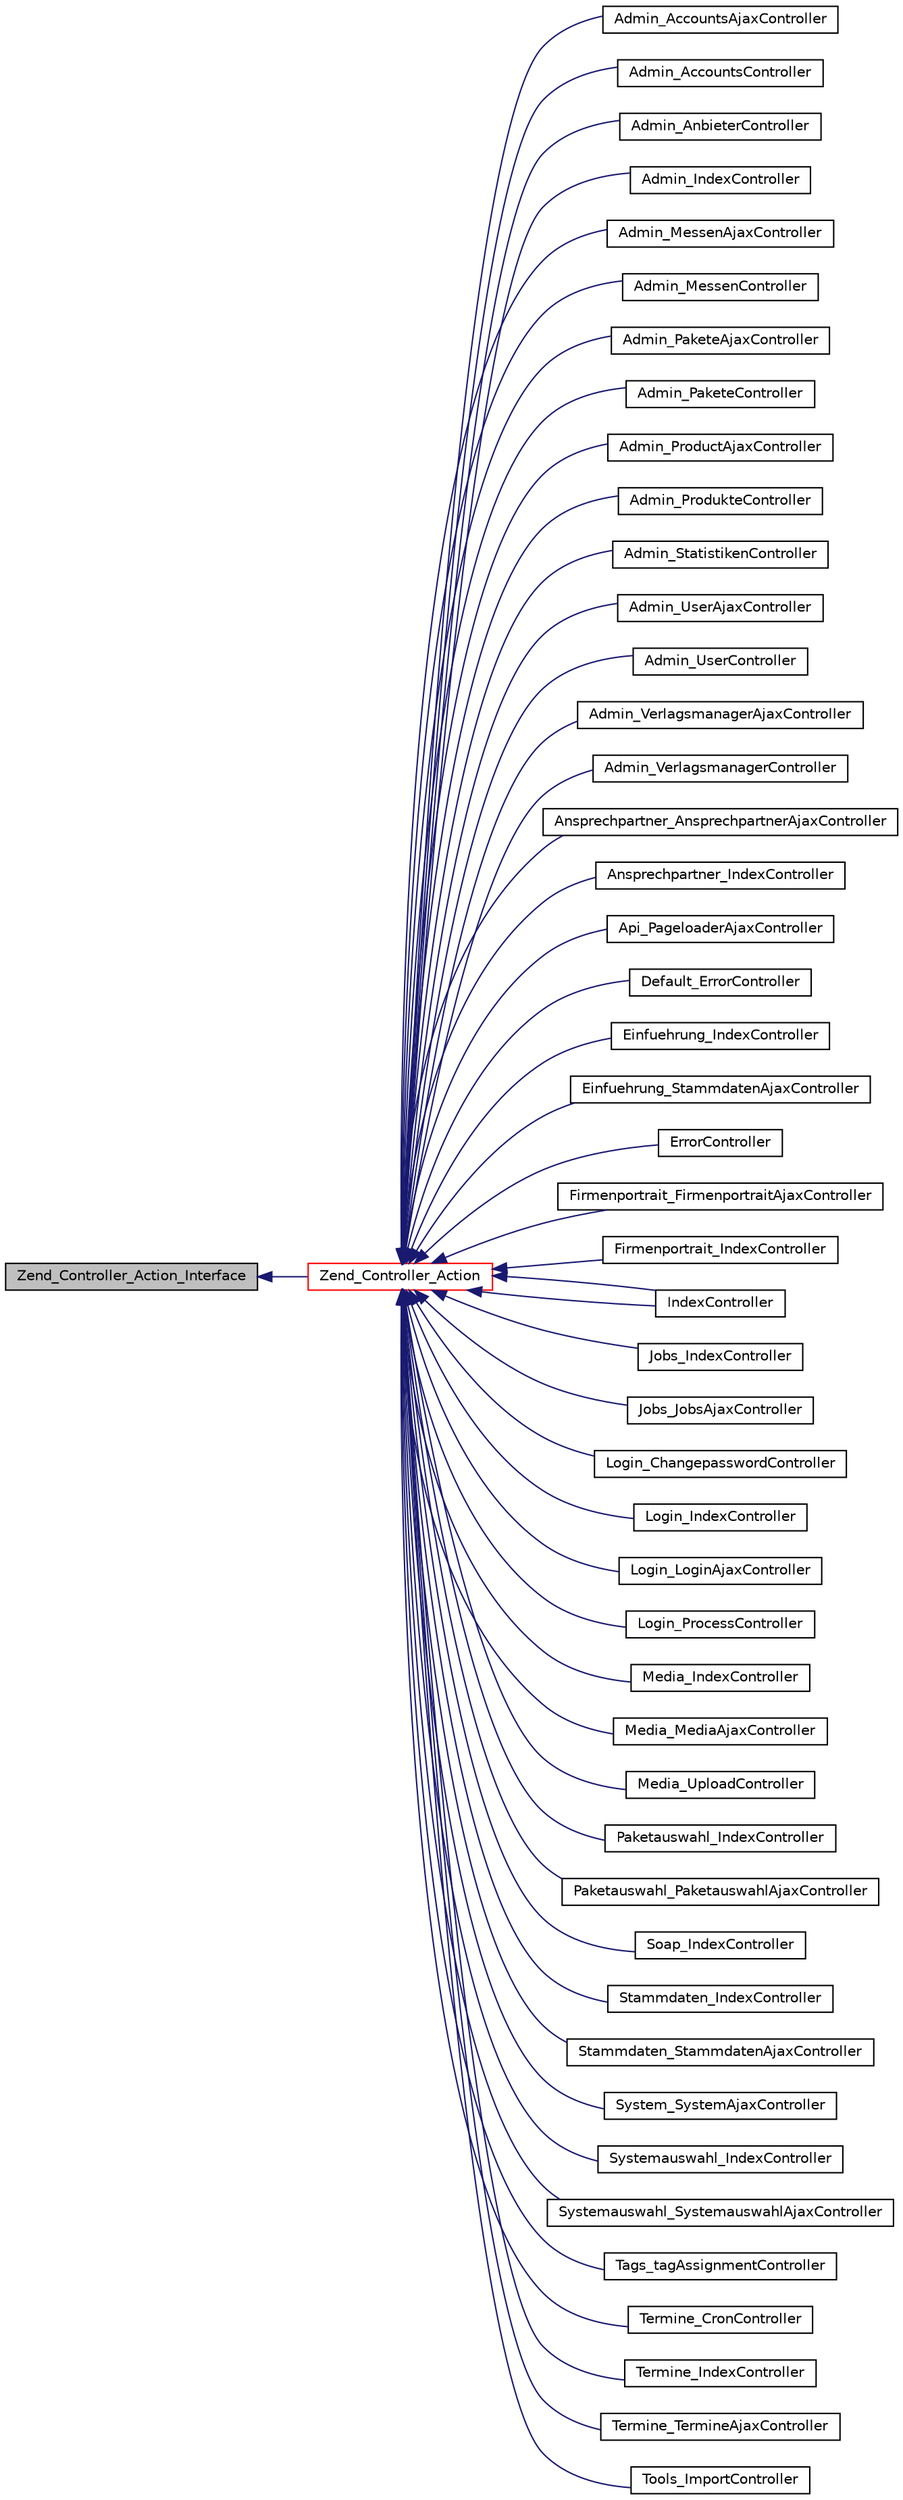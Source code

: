 digraph G
{
  edge [fontname="Helvetica",fontsize="10",labelfontname="Helvetica",labelfontsize="10"];
  node [fontname="Helvetica",fontsize="10",shape=record];
  rankdir="LR";
  Node1 [label="Zend_Controller_Action_Interface",height=0.2,width=0.4,color="black", fillcolor="grey75", style="filled" fontcolor="black"];
  Node1 -> Node2 [dir="back",color="midnightblue",fontsize="10",style="solid",fontname="Helvetica"];
  Node2 [label="Zend_Controller_Action",height=0.2,width=0.4,color="red", fillcolor="white", style="filled",URL="$class_zend___controller___action.html"];
  Node2 -> Node3 [dir="back",color="midnightblue",fontsize="10",style="solid",fontname="Helvetica"];
  Node3 [label="Admin_AccountsAjaxController",height=0.2,width=0.4,color="black", fillcolor="white", style="filled",URL="$class_admin___accounts_ajax_controller.html"];
  Node2 -> Node4 [dir="back",color="midnightblue",fontsize="10",style="solid",fontname="Helvetica"];
  Node4 [label="Admin_AccountsController",height=0.2,width=0.4,color="black", fillcolor="white", style="filled",URL="$class_admin___accounts_controller.html"];
  Node2 -> Node5 [dir="back",color="midnightblue",fontsize="10",style="solid",fontname="Helvetica"];
  Node5 [label="Admin_AnbieterController",height=0.2,width=0.4,color="black", fillcolor="white", style="filled",URL="$class_admin___anbieter_controller.html"];
  Node2 -> Node6 [dir="back",color="midnightblue",fontsize="10",style="solid",fontname="Helvetica"];
  Node6 [label="Admin_IndexController",height=0.2,width=0.4,color="black", fillcolor="white", style="filled",URL="$class_admin___index_controller.html"];
  Node2 -> Node7 [dir="back",color="midnightblue",fontsize="10",style="solid",fontname="Helvetica"];
  Node7 [label="Admin_MessenAjaxController",height=0.2,width=0.4,color="black", fillcolor="white", style="filled",URL="$class_admin___messen_ajax_controller.html"];
  Node2 -> Node8 [dir="back",color="midnightblue",fontsize="10",style="solid",fontname="Helvetica"];
  Node8 [label="Admin_MessenController",height=0.2,width=0.4,color="black", fillcolor="white", style="filled",URL="$class_admin___messen_controller.html"];
  Node2 -> Node9 [dir="back",color="midnightblue",fontsize="10",style="solid",fontname="Helvetica"];
  Node9 [label="Admin_PaketeAjaxController",height=0.2,width=0.4,color="black", fillcolor="white", style="filled",URL="$class_admin___pakete_ajax_controller.html"];
  Node2 -> Node10 [dir="back",color="midnightblue",fontsize="10",style="solid",fontname="Helvetica"];
  Node10 [label="Admin_PaketeController",height=0.2,width=0.4,color="black", fillcolor="white", style="filled",URL="$class_admin___pakete_controller.html"];
  Node2 -> Node11 [dir="back",color="midnightblue",fontsize="10",style="solid",fontname="Helvetica"];
  Node11 [label="Admin_ProductAjaxController",height=0.2,width=0.4,color="black", fillcolor="white", style="filled",URL="$class_admin___product_ajax_controller.html"];
  Node2 -> Node12 [dir="back",color="midnightblue",fontsize="10",style="solid",fontname="Helvetica"];
  Node12 [label="Admin_ProdukteController",height=0.2,width=0.4,color="black", fillcolor="white", style="filled",URL="$class_admin___produkte_controller.html"];
  Node2 -> Node13 [dir="back",color="midnightblue",fontsize="10",style="solid",fontname="Helvetica"];
  Node13 [label="Admin_StatistikenController",height=0.2,width=0.4,color="black", fillcolor="white", style="filled",URL="$class_admin___statistiken_controller.html"];
  Node2 -> Node14 [dir="back",color="midnightblue",fontsize="10",style="solid",fontname="Helvetica"];
  Node14 [label="Admin_UserAjaxController",height=0.2,width=0.4,color="black", fillcolor="white", style="filled",URL="$class_admin___user_ajax_controller.html"];
  Node2 -> Node15 [dir="back",color="midnightblue",fontsize="10",style="solid",fontname="Helvetica"];
  Node15 [label="Admin_UserController",height=0.2,width=0.4,color="black", fillcolor="white", style="filled",URL="$class_admin___user_controller.html"];
  Node2 -> Node16 [dir="back",color="midnightblue",fontsize="10",style="solid",fontname="Helvetica"];
  Node16 [label="Admin_VerlagsmanagerAjaxController",height=0.2,width=0.4,color="black", fillcolor="white", style="filled",URL="$class_admin___verlagsmanager_ajax_controller.html"];
  Node2 -> Node17 [dir="back",color="midnightblue",fontsize="10",style="solid",fontname="Helvetica"];
  Node17 [label="Admin_VerlagsmanagerController",height=0.2,width=0.4,color="black", fillcolor="white", style="filled",URL="$class_admin___verlagsmanager_controller.html"];
  Node2 -> Node18 [dir="back",color="midnightblue",fontsize="10",style="solid",fontname="Helvetica"];
  Node18 [label="Ansprechpartner_AnsprechpartnerAjaxController",height=0.2,width=0.4,color="black", fillcolor="white", style="filled",URL="$class_ansprechpartner___ansprechpartner_ajax_controller.html"];
  Node2 -> Node19 [dir="back",color="midnightblue",fontsize="10",style="solid",fontname="Helvetica"];
  Node19 [label="Ansprechpartner_IndexController",height=0.2,width=0.4,color="black", fillcolor="white", style="filled",URL="$class_ansprechpartner___index_controller.html"];
  Node2 -> Node20 [dir="back",color="midnightblue",fontsize="10",style="solid",fontname="Helvetica"];
  Node20 [label="Api_PageloaderAjaxController",height=0.2,width=0.4,color="black", fillcolor="white", style="filled",URL="$class_api___pageloader_ajax_controller.html"];
  Node2 -> Node21 [dir="back",color="midnightblue",fontsize="10",style="solid",fontname="Helvetica"];
  Node21 [label="Default_ErrorController",height=0.2,width=0.4,color="black", fillcolor="white", style="filled",URL="$class_default___error_controller.html"];
  Node2 -> Node22 [dir="back",color="midnightblue",fontsize="10",style="solid",fontname="Helvetica"];
  Node22 [label="Einfuehrung_IndexController",height=0.2,width=0.4,color="black", fillcolor="white", style="filled",URL="$class_einfuehrung___index_controller.html"];
  Node2 -> Node23 [dir="back",color="midnightblue",fontsize="10",style="solid",fontname="Helvetica"];
  Node23 [label="Einfuehrung_StammdatenAjaxController",height=0.2,width=0.4,color="black", fillcolor="white", style="filled",URL="$class_einfuehrung___stammdaten_ajax_controller.html"];
  Node2 -> Node24 [dir="back",color="midnightblue",fontsize="10",style="solid",fontname="Helvetica"];
  Node24 [label="ErrorController",height=0.2,width=0.4,color="black", fillcolor="white", style="filled",URL="$class_error_controller.html"];
  Node2 -> Node25 [dir="back",color="midnightblue",fontsize="10",style="solid",fontname="Helvetica"];
  Node25 [label="Firmenportrait_FirmenportraitAjaxController",height=0.2,width=0.4,color="black", fillcolor="white", style="filled",URL="$class_firmenportrait___firmenportrait_ajax_controller.html"];
  Node2 -> Node26 [dir="back",color="midnightblue",fontsize="10",style="solid",fontname="Helvetica"];
  Node26 [label="Firmenportrait_IndexController",height=0.2,width=0.4,color="black", fillcolor="white", style="filled",URL="$class_firmenportrait___index_controller.html"];
  Node2 -> Node27 [dir="back",color="midnightblue",fontsize="10",style="solid",fontname="Helvetica"];
  Node27 [label="IndexController",height=0.2,width=0.4,color="black", fillcolor="white", style="filled",URL="$class_index_controller.html"];
  Node2 -> Node27 [dir="back",color="midnightblue",fontsize="10",style="solid",fontname="Helvetica"];
  Node2 -> Node28 [dir="back",color="midnightblue",fontsize="10",style="solid",fontname="Helvetica"];
  Node28 [label="Jobs_IndexController",height=0.2,width=0.4,color="black", fillcolor="white", style="filled",URL="$class_jobs___index_controller.html"];
  Node2 -> Node29 [dir="back",color="midnightblue",fontsize="10",style="solid",fontname="Helvetica"];
  Node29 [label="Jobs_JobsAjaxController",height=0.2,width=0.4,color="black", fillcolor="white", style="filled",URL="$class_jobs___jobs_ajax_controller.html"];
  Node2 -> Node30 [dir="back",color="midnightblue",fontsize="10",style="solid",fontname="Helvetica"];
  Node30 [label="Login_ChangepasswordController",height=0.2,width=0.4,color="black", fillcolor="white", style="filled",URL="$class_login___changepassword_controller.html"];
  Node2 -> Node31 [dir="back",color="midnightblue",fontsize="10",style="solid",fontname="Helvetica"];
  Node31 [label="Login_IndexController",height=0.2,width=0.4,color="black", fillcolor="white", style="filled",URL="$class_login___index_controller.html"];
  Node2 -> Node32 [dir="back",color="midnightblue",fontsize="10",style="solid",fontname="Helvetica"];
  Node32 [label="Login_LoginAjaxController",height=0.2,width=0.4,color="black", fillcolor="white", style="filled",URL="$class_login___login_ajax_controller.html"];
  Node2 -> Node33 [dir="back",color="midnightblue",fontsize="10",style="solid",fontname="Helvetica"];
  Node33 [label="Login_ProcessController",height=0.2,width=0.4,color="black", fillcolor="white", style="filled",URL="$class_login___process_controller.html"];
  Node2 -> Node34 [dir="back",color="midnightblue",fontsize="10",style="solid",fontname="Helvetica"];
  Node34 [label="Media_IndexController",height=0.2,width=0.4,color="black", fillcolor="white", style="filled",URL="$class_media___index_controller.html"];
  Node2 -> Node35 [dir="back",color="midnightblue",fontsize="10",style="solid",fontname="Helvetica"];
  Node35 [label="Media_MediaAjaxController",height=0.2,width=0.4,color="black", fillcolor="white", style="filled",URL="$class_media___media_ajax_controller.html"];
  Node2 -> Node36 [dir="back",color="midnightblue",fontsize="10",style="solid",fontname="Helvetica"];
  Node36 [label="Media_UploadController",height=0.2,width=0.4,color="black", fillcolor="white", style="filled",URL="$class_media___upload_controller.html"];
  Node2 -> Node37 [dir="back",color="midnightblue",fontsize="10",style="solid",fontname="Helvetica"];
  Node37 [label="Paketauswahl_IndexController",height=0.2,width=0.4,color="black", fillcolor="white", style="filled",URL="$class_paketauswahl___index_controller.html"];
  Node2 -> Node38 [dir="back",color="midnightblue",fontsize="10",style="solid",fontname="Helvetica"];
  Node38 [label="Paketauswahl_PaketauswahlAjaxController",height=0.2,width=0.4,color="black", fillcolor="white", style="filled",URL="$class_paketauswahl___paketauswahl_ajax_controller.html"];
  Node2 -> Node39 [dir="back",color="midnightblue",fontsize="10",style="solid",fontname="Helvetica"];
  Node39 [label="Soap_IndexController",height=0.2,width=0.4,color="black", fillcolor="white", style="filled",URL="$class_soap___index_controller.html"];
  Node2 -> Node40 [dir="back",color="midnightblue",fontsize="10",style="solid",fontname="Helvetica"];
  Node40 [label="Stammdaten_IndexController",height=0.2,width=0.4,color="black", fillcolor="white", style="filled",URL="$class_stammdaten___index_controller.html"];
  Node2 -> Node41 [dir="back",color="midnightblue",fontsize="10",style="solid",fontname="Helvetica"];
  Node41 [label="Stammdaten_StammdatenAjaxController",height=0.2,width=0.4,color="black", fillcolor="white", style="filled",URL="$class_stammdaten___stammdaten_ajax_controller.html"];
  Node2 -> Node42 [dir="back",color="midnightblue",fontsize="10",style="solid",fontname="Helvetica"];
  Node42 [label="System_SystemAjaxController",height=0.2,width=0.4,color="black", fillcolor="white", style="filled",URL="$class_system___system_ajax_controller.html"];
  Node2 -> Node43 [dir="back",color="midnightblue",fontsize="10",style="solid",fontname="Helvetica"];
  Node43 [label="Systemauswahl_IndexController",height=0.2,width=0.4,color="black", fillcolor="white", style="filled",URL="$class_systemauswahl___index_controller.html"];
  Node2 -> Node44 [dir="back",color="midnightblue",fontsize="10",style="solid",fontname="Helvetica"];
  Node44 [label="Systemauswahl_SystemauswahlAjaxController",height=0.2,width=0.4,color="black", fillcolor="white", style="filled",URL="$class_systemauswahl___systemauswahl_ajax_controller.html"];
  Node2 -> Node45 [dir="back",color="midnightblue",fontsize="10",style="solid",fontname="Helvetica"];
  Node45 [label="Tags_tagAssignmentController",height=0.2,width=0.4,color="black", fillcolor="white", style="filled",URL="$class_tags__tag_assignment_controller.html"];
  Node2 -> Node46 [dir="back",color="midnightblue",fontsize="10",style="solid",fontname="Helvetica"];
  Node46 [label="Termine_CronController",height=0.2,width=0.4,color="black", fillcolor="white", style="filled",URL="$class_termine___cron_controller.html"];
  Node2 -> Node47 [dir="back",color="midnightblue",fontsize="10",style="solid",fontname="Helvetica"];
  Node47 [label="Termine_IndexController",height=0.2,width=0.4,color="black", fillcolor="white", style="filled",URL="$class_termine___index_controller.html"];
  Node2 -> Node48 [dir="back",color="midnightblue",fontsize="10",style="solid",fontname="Helvetica"];
  Node48 [label="Termine_TermineAjaxController",height=0.2,width=0.4,color="black", fillcolor="white", style="filled",URL="$class_termine___termine_ajax_controller.html"];
  Node2 -> Node49 [dir="back",color="midnightblue",fontsize="10",style="solid",fontname="Helvetica"];
  Node49 [label="Tools_ImportController",height=0.2,width=0.4,color="black", fillcolor="white", style="filled",URL="$class_tools___import_controller.html"];
}
